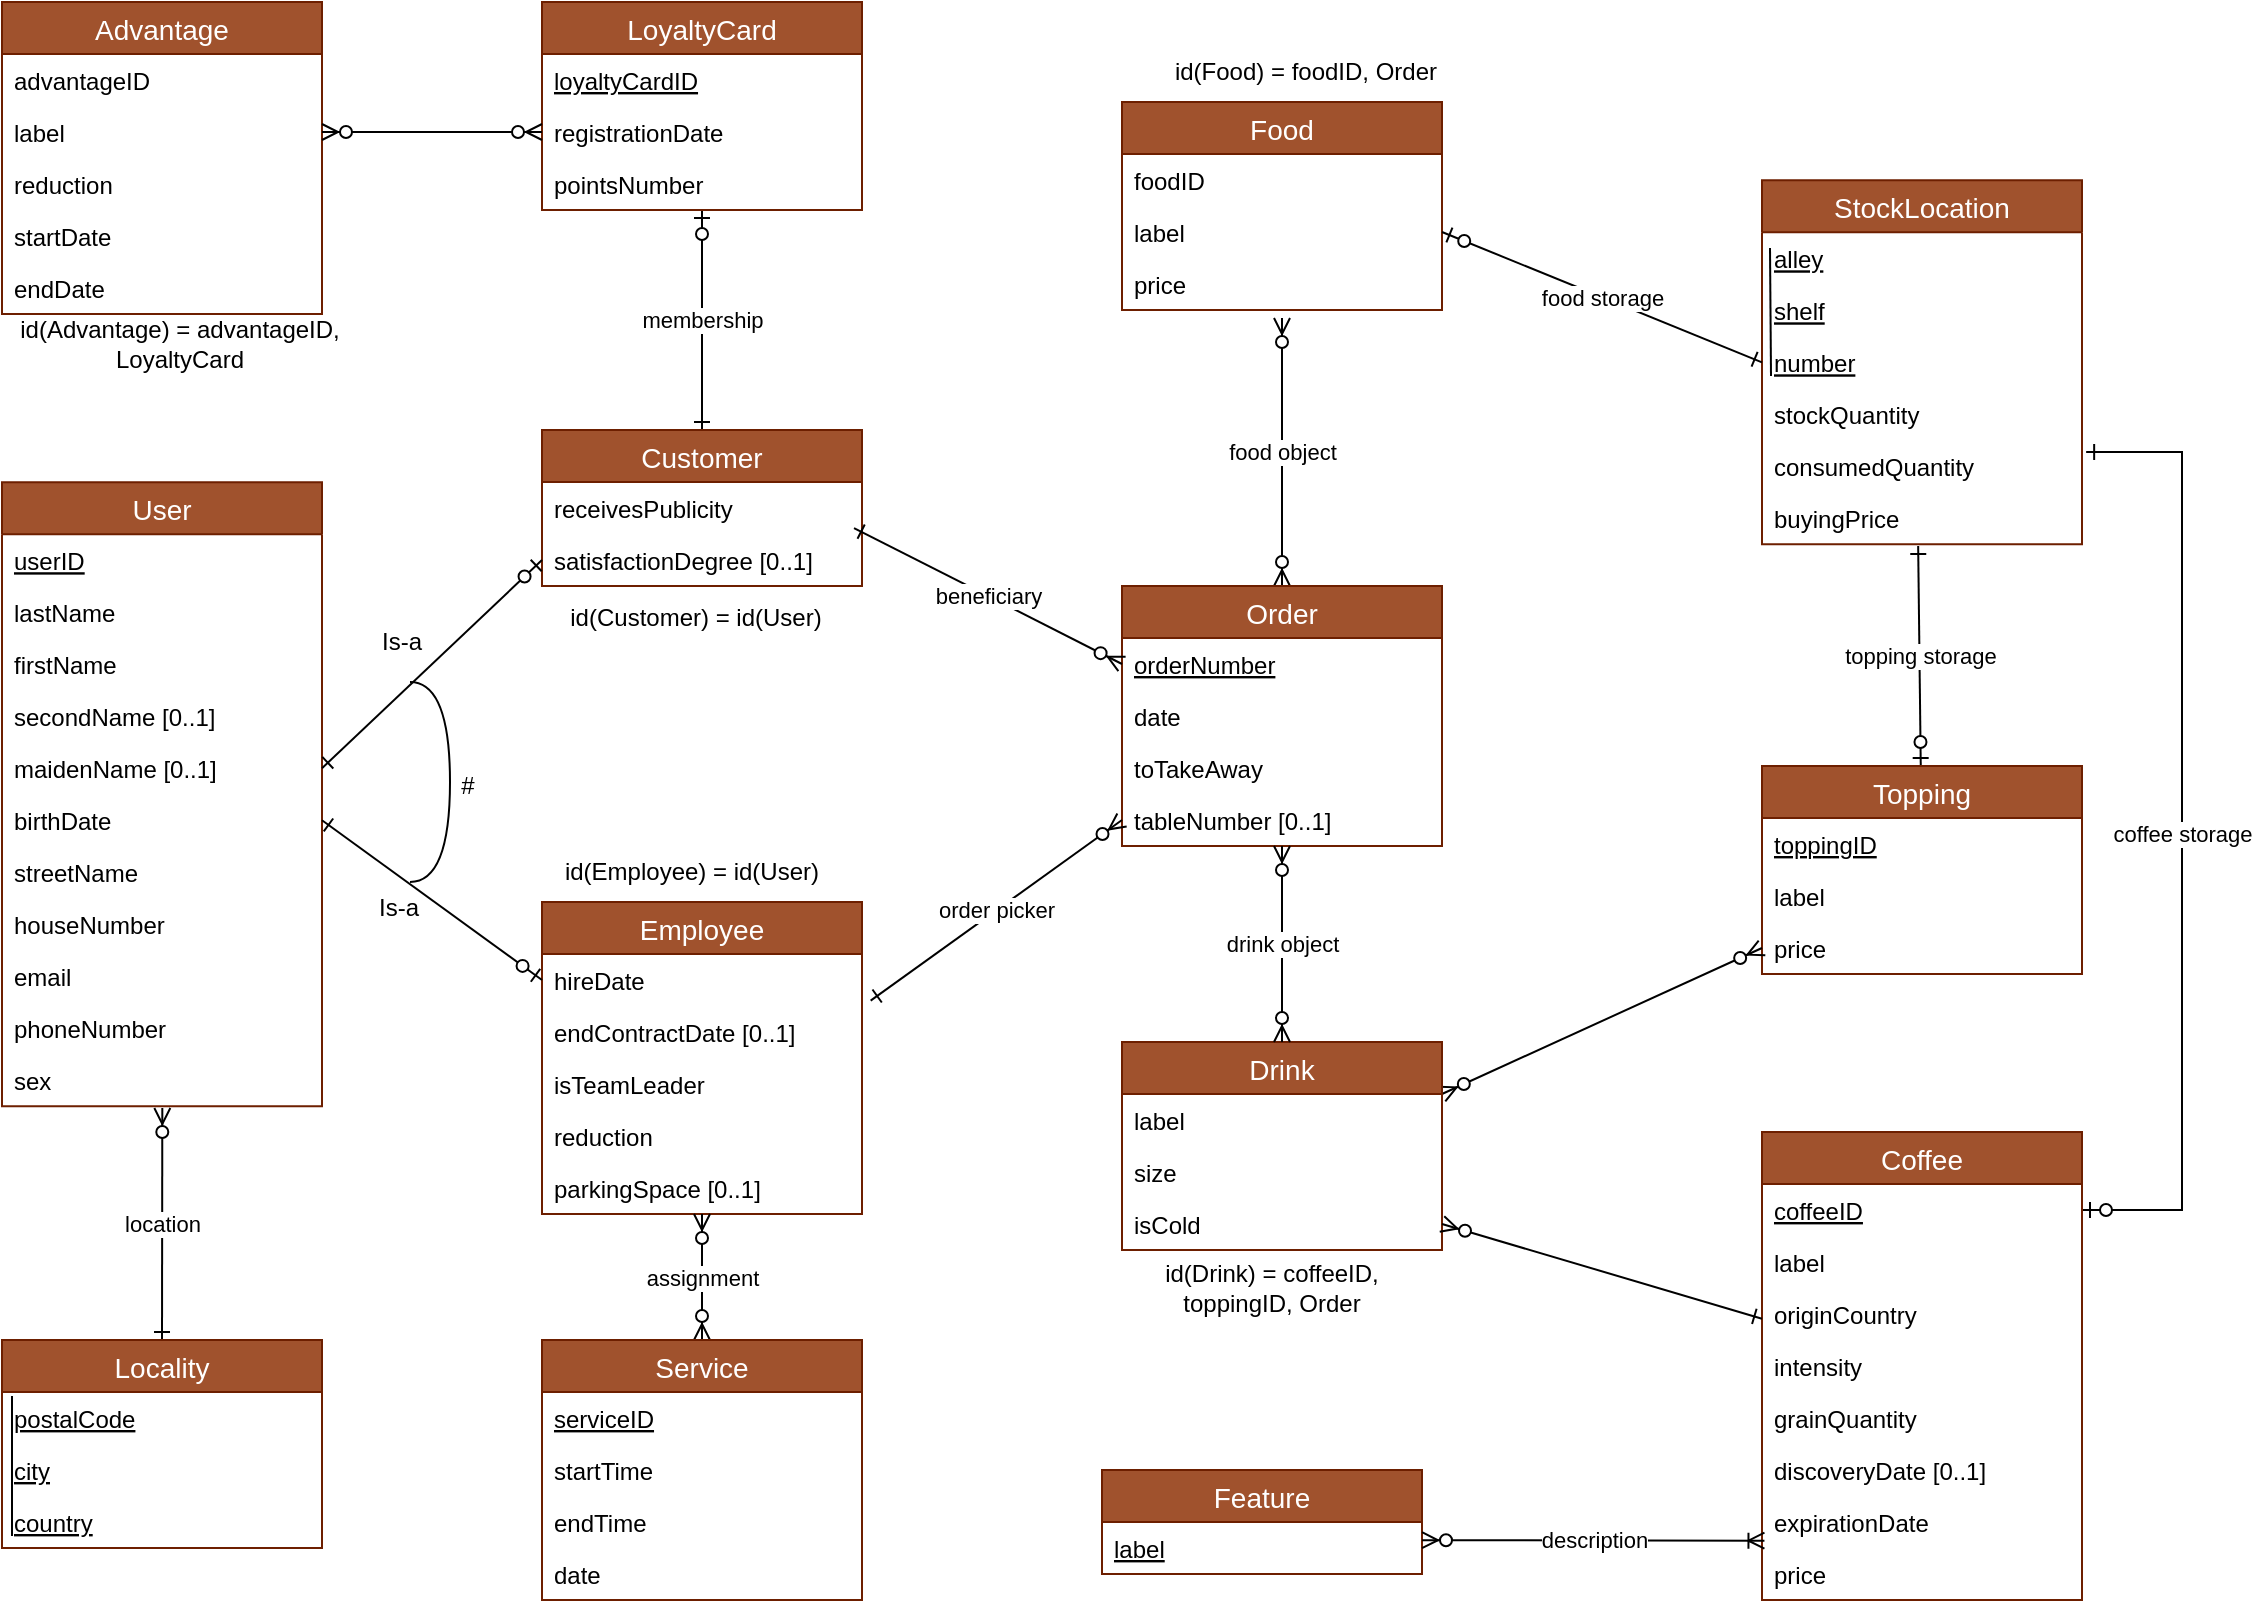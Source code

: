 <mxfile version="10.7.5" type="device"><diagram id="cqoaS8sN4eT0FMGVCEkI" name="Page-1"><mxGraphModel dx="2221" dy="824" grid="1" gridSize="10" guides="1" tooltips="1" connect="1" arrows="1" fold="1" page="1" pageScale="1" pageWidth="827" pageHeight="1169" math="0" shadow="0"><root><mxCell id="0"/><mxCell id="1" parent="0"/><mxCell id="b42VyX7tmaj3Mh8iOSEo-113" value="food object" style="edgeStyle=none;rounded=0;orthogonalLoop=1;jettySize=auto;html=1;startArrow=ERzeroToMany;startFill=1;endArrow=ERzeroToMany;endFill=1;" parent="1" edge="1"><mxGeometry relative="1" as="geometry"><mxPoint x="-160" y="412" as="sourcePoint"/><mxPoint x="-160" y="278" as="targetPoint"/></mxGeometry></mxCell><mxCell id="b42VyX7tmaj3Mh8iOSEo-1" value="Order" style="swimlane;fontStyle=0;childLayout=stackLayout;horizontal=1;startSize=26;fillColor=#a0522d;horizontalStack=0;resizeParent=1;resizeParentMax=0;resizeLast=0;collapsible=1;marginBottom=0;swimlaneFillColor=#ffffff;align=center;fontSize=14;strokeColor=#6D1F00;fontColor=#ffffff;" parent="1" vertex="1"><mxGeometry x="-240" y="412" width="160" height="130" as="geometry"/></mxCell><mxCell id="b42VyX7tmaj3Mh8iOSEo-2" value="orderNumber" style="text;strokeColor=none;fillColor=none;spacingLeft=4;spacingRight=4;overflow=hidden;rotatable=0;points=[[0,0.5],[1,0.5]];portConstraint=eastwest;fontSize=12;fontStyle=4" parent="b42VyX7tmaj3Mh8iOSEo-1" vertex="1"><mxGeometry y="26" width="160" height="26" as="geometry"/></mxCell><mxCell id="b42VyX7tmaj3Mh8iOSEo-3" value="date" style="text;strokeColor=none;fillColor=none;spacingLeft=4;spacingRight=4;overflow=hidden;rotatable=0;points=[[0,0.5],[1,0.5]];portConstraint=eastwest;fontSize=12;" parent="b42VyX7tmaj3Mh8iOSEo-1" vertex="1"><mxGeometry y="52" width="160" height="26" as="geometry"/></mxCell><mxCell id="b42VyX7tmaj3Mh8iOSEo-4" value="toTakeAway" style="text;strokeColor=none;fillColor=none;spacingLeft=4;spacingRight=4;overflow=hidden;rotatable=0;points=[[0,0.5],[1,0.5]];portConstraint=eastwest;fontSize=12;" parent="b42VyX7tmaj3Mh8iOSEo-1" vertex="1"><mxGeometry y="78" width="160" height="26" as="geometry"/></mxCell><mxCell id="b42VyX7tmaj3Mh8iOSEo-5" value="tableNumber [0..1]" style="text;strokeColor=none;fillColor=none;spacingLeft=4;spacingRight=4;overflow=hidden;rotatable=0;points=[[0,0.5],[1,0.5]];portConstraint=eastwest;fontSize=12;" parent="b42VyX7tmaj3Mh8iOSEo-1" vertex="1"><mxGeometry y="104" width="160" height="26" as="geometry"/></mxCell><mxCell id="b42VyX7tmaj3Mh8iOSEo-6" value="Food" style="swimlane;fontStyle=0;childLayout=stackLayout;horizontal=1;startSize=26;fillColor=#a0522d;horizontalStack=0;resizeParent=1;resizeParentMax=0;resizeLast=0;collapsible=1;marginBottom=0;swimlaneFillColor=#ffffff;align=center;fontSize=14;strokeColor=#6D1F00;fontColor=#ffffff;" parent="1" vertex="1"><mxGeometry x="-240" y="170" width="160" height="104" as="geometry"/></mxCell><mxCell id="b42VyX7tmaj3Mh8iOSEo-7" value="foodID" style="text;strokeColor=none;fillColor=none;spacingLeft=4;spacingRight=4;overflow=hidden;rotatable=0;points=[[0,0.5],[1,0.5]];portConstraint=eastwest;fontSize=12;fontStyle=0" parent="b42VyX7tmaj3Mh8iOSEo-6" vertex="1"><mxGeometry y="26" width="160" height="26" as="geometry"/></mxCell><mxCell id="b42VyX7tmaj3Mh8iOSEo-8" value="label" style="text;strokeColor=none;fillColor=none;spacingLeft=4;spacingRight=4;overflow=hidden;rotatable=0;points=[[0,0.5],[1,0.5]];portConstraint=eastwest;fontSize=12;" parent="b42VyX7tmaj3Mh8iOSEo-6" vertex="1"><mxGeometry y="52" width="160" height="26" as="geometry"/></mxCell><mxCell id="b42VyX7tmaj3Mh8iOSEo-9" value="price" style="text;strokeColor=none;fillColor=none;spacingLeft=4;spacingRight=4;overflow=hidden;rotatable=0;points=[[0,0.5],[1,0.5]];portConstraint=eastwest;fontSize=12;" parent="b42VyX7tmaj3Mh8iOSEo-6" vertex="1"><mxGeometry y="78" width="160" height="26" as="geometry"/></mxCell><mxCell id="b42VyX7tmaj3Mh8iOSEo-120" value="topping storage" style="edgeStyle=none;rounded=0;orthogonalLoop=1;jettySize=auto;html=1;entryX=0.488;entryY=1.032;entryDx=0;entryDy=0;entryPerimeter=0;startArrow=ERzeroToOne;startFill=1;endArrow=ERone;endFill=0;" parent="1" source="b42VyX7tmaj3Mh8iOSEo-10" target="b42VyX7tmaj3Mh8iOSEo-40" edge="1"><mxGeometry relative="1" as="geometry"/></mxCell><mxCell id="b42VyX7tmaj3Mh8iOSEo-10" value="Topping" style="swimlane;fontStyle=0;childLayout=stackLayout;horizontal=1;startSize=26;fillColor=#a0522d;horizontalStack=0;resizeParent=1;resizeParentMax=0;resizeLast=0;collapsible=1;marginBottom=0;swimlaneFillColor=#ffffff;align=center;fontSize=14;strokeColor=#6D1F00;fontColor=#ffffff;" parent="1" vertex="1"><mxGeometry x="80" y="502" width="160" height="104" as="geometry"/></mxCell><mxCell id="b42VyX7tmaj3Mh8iOSEo-11" value="toppingID" style="text;strokeColor=none;fillColor=none;spacingLeft=4;spacingRight=4;overflow=hidden;rotatable=0;points=[[0,0.5],[1,0.5]];portConstraint=eastwest;fontSize=12;fontStyle=4" parent="b42VyX7tmaj3Mh8iOSEo-10" vertex="1"><mxGeometry y="26" width="160" height="26" as="geometry"/></mxCell><mxCell id="b42VyX7tmaj3Mh8iOSEo-12" value="label" style="text;strokeColor=none;fillColor=none;spacingLeft=4;spacingRight=4;overflow=hidden;rotatable=0;points=[[0,0.5],[1,0.5]];portConstraint=eastwest;fontSize=12;" parent="b42VyX7tmaj3Mh8iOSEo-10" vertex="1"><mxGeometry y="52" width="160" height="26" as="geometry"/></mxCell><mxCell id="b42VyX7tmaj3Mh8iOSEo-13" value="price" style="text;strokeColor=none;fillColor=none;spacingLeft=4;spacingRight=4;overflow=hidden;rotatable=0;points=[[0,0.5],[1,0.5]];portConstraint=eastwest;fontSize=12;" parent="b42VyX7tmaj3Mh8iOSEo-10" vertex="1"><mxGeometry y="78" width="160" height="26" as="geometry"/></mxCell><mxCell id="b42VyX7tmaj3Mh8iOSEo-116" style="edgeStyle=none;rounded=0;orthogonalLoop=1;jettySize=auto;html=1;exitX=1;exitY=0.25;exitDx=0;exitDy=0;entryX=0;entryY=0.5;entryDx=0;entryDy=0;startArrow=ERzeroToMany;startFill=1;endArrow=ERzeroToMany;endFill=1;" parent="1" source="b42VyX7tmaj3Mh8iOSEo-15" target="b42VyX7tmaj3Mh8iOSEo-13" edge="1"><mxGeometry relative="1" as="geometry"/></mxCell><mxCell id="b42VyX7tmaj3Mh8iOSEo-15" value="Drink" style="swimlane;fontStyle=0;childLayout=stackLayout;horizontal=1;startSize=26;fillColor=#a0522d;horizontalStack=0;resizeParent=1;resizeParentMax=0;resizeLast=0;collapsible=1;marginBottom=0;swimlaneFillColor=#ffffff;align=center;fontSize=14;strokeColor=#6D1F00;fontColor=#ffffff;" parent="1" vertex="1"><mxGeometry x="-240" y="640" width="160" height="104" as="geometry"/></mxCell><mxCell id="b42VyX7tmaj3Mh8iOSEo-16" value="label" style="text;strokeColor=none;fillColor=none;spacingLeft=4;spacingRight=4;overflow=hidden;rotatable=0;points=[[0,0.5],[1,0.5]];portConstraint=eastwest;fontSize=12;" parent="b42VyX7tmaj3Mh8iOSEo-15" vertex="1"><mxGeometry y="26" width="160" height="26" as="geometry"/></mxCell><mxCell id="b42VyX7tmaj3Mh8iOSEo-17" value="size" style="text;strokeColor=none;fillColor=none;spacingLeft=4;spacingRight=4;overflow=hidden;rotatable=0;points=[[0,0.5],[1,0.5]];portConstraint=eastwest;fontSize=12;" parent="b42VyX7tmaj3Mh8iOSEo-15" vertex="1"><mxGeometry y="52" width="160" height="26" as="geometry"/></mxCell><mxCell id="b42VyX7tmaj3Mh8iOSEo-18" value="isCold" style="text;strokeColor=none;fillColor=none;spacingLeft=4;spacingRight=4;overflow=hidden;rotatable=0;points=[[0,0.5],[1,0.5]];portConstraint=eastwest;fontSize=12;" parent="b42VyX7tmaj3Mh8iOSEo-15" vertex="1"><mxGeometry y="78" width="160" height="26" as="geometry"/></mxCell><mxCell id="b42VyX7tmaj3Mh8iOSEo-121" value="coffee storage" style="edgeStyle=orthogonalEdgeStyle;rounded=0;orthogonalLoop=1;jettySize=auto;html=1;exitX=1;exitY=0.5;exitDx=0;exitDy=0;entryX=1.013;entryY=0.224;entryDx=0;entryDy=0;entryPerimeter=0;startArrow=ERzeroToOne;startFill=1;endArrow=ERone;endFill=0;" parent="1" source="b42VyX7tmaj3Mh8iOSEo-20" target="b42VyX7tmaj3Mh8iOSEo-39" edge="1"><mxGeometry relative="1" as="geometry"><Array as="points"><mxPoint x="290" y="724"/><mxPoint x="290" y="345"/></Array></mxGeometry></mxCell><mxCell id="b42VyX7tmaj3Mh8iOSEo-19" value="Coffee" style="swimlane;fontStyle=0;childLayout=stackLayout;horizontal=1;startSize=26;fillColor=#a0522d;horizontalStack=0;resizeParent=1;resizeParentMax=0;resizeLast=0;collapsible=1;marginBottom=0;swimlaneFillColor=#ffffff;align=center;fontSize=14;strokeColor=#6D1F00;fontColor=#ffffff;" parent="1" vertex="1"><mxGeometry x="80" y="685" width="160" height="234" as="geometry"/></mxCell><mxCell id="b42VyX7tmaj3Mh8iOSEo-20" value="coffeeID" style="text;strokeColor=none;fillColor=none;spacingLeft=4;spacingRight=4;overflow=hidden;rotatable=0;points=[[0,0.5],[1,0.5]];portConstraint=eastwest;fontSize=12;fontStyle=4" parent="b42VyX7tmaj3Mh8iOSEo-19" vertex="1"><mxGeometry y="26" width="160" height="26" as="geometry"/></mxCell><mxCell id="b42VyX7tmaj3Mh8iOSEo-21" value="label" style="text;strokeColor=none;fillColor=none;spacingLeft=4;spacingRight=4;overflow=hidden;rotatable=0;points=[[0,0.5],[1,0.5]];portConstraint=eastwest;fontSize=12;" parent="b42VyX7tmaj3Mh8iOSEo-19" vertex="1"><mxGeometry y="52" width="160" height="26" as="geometry"/></mxCell><mxCell id="b42VyX7tmaj3Mh8iOSEo-25" value="originCountry" style="text;strokeColor=none;fillColor=none;spacingLeft=4;spacingRight=4;overflow=hidden;rotatable=0;points=[[0,0.5],[1,0.5]];portConstraint=eastwest;fontSize=12;" parent="b42VyX7tmaj3Mh8iOSEo-19" vertex="1"><mxGeometry y="78" width="160" height="26" as="geometry"/></mxCell><mxCell id="b42VyX7tmaj3Mh8iOSEo-26" value="intensity" style="text;strokeColor=none;fillColor=none;spacingLeft=4;spacingRight=4;overflow=hidden;rotatable=0;points=[[0,0.5],[1,0.5]];portConstraint=eastwest;fontSize=12;" parent="b42VyX7tmaj3Mh8iOSEo-19" vertex="1"><mxGeometry y="104" width="160" height="26" as="geometry"/></mxCell><mxCell id="b42VyX7tmaj3Mh8iOSEo-27" value="grainQuantity" style="text;strokeColor=none;fillColor=none;spacingLeft=4;spacingRight=4;overflow=hidden;rotatable=0;points=[[0,0.5],[1,0.5]];portConstraint=eastwest;fontSize=12;" parent="b42VyX7tmaj3Mh8iOSEo-19" vertex="1"><mxGeometry y="130" width="160" height="26" as="geometry"/></mxCell><mxCell id="b42VyX7tmaj3Mh8iOSEo-28" value="discoveryDate [0..1]" style="text;strokeColor=none;fillColor=none;spacingLeft=4;spacingRight=4;overflow=hidden;rotatable=0;points=[[0,0.5],[1,0.5]];portConstraint=eastwest;fontSize=12;" parent="b42VyX7tmaj3Mh8iOSEo-19" vertex="1"><mxGeometry y="156" width="160" height="26" as="geometry"/></mxCell><mxCell id="b42VyX7tmaj3Mh8iOSEo-22" value="expirationDate" style="text;strokeColor=none;fillColor=none;spacingLeft=4;spacingRight=4;overflow=hidden;rotatable=0;points=[[0,0.5],[1,0.5]];portConstraint=eastwest;fontSize=12;" parent="b42VyX7tmaj3Mh8iOSEo-19" vertex="1"><mxGeometry y="182" width="160" height="26" as="geometry"/></mxCell><mxCell id="b42VyX7tmaj3Mh8iOSEo-29" value="price" style="text;strokeColor=none;fillColor=none;spacingLeft=4;spacingRight=4;overflow=hidden;rotatable=0;points=[[0,0.5],[1,0.5]];portConstraint=eastwest;fontSize=12;" parent="b42VyX7tmaj3Mh8iOSEo-19" vertex="1"><mxGeometry y="208" width="160" height="26" as="geometry"/></mxCell><mxCell id="b42VyX7tmaj3Mh8iOSEo-30" value="Feature" style="swimlane;fontStyle=0;childLayout=stackLayout;horizontal=1;startSize=26;fillColor=#a0522d;horizontalStack=0;resizeParent=1;resizeParentMax=0;resizeLast=0;collapsible=1;marginBottom=0;swimlaneFillColor=#ffffff;align=center;fontSize=14;strokeColor=#6D1F00;fontColor=#ffffff;" parent="1" vertex="1"><mxGeometry x="-250" y="854" width="160" height="52" as="geometry"/></mxCell><mxCell id="b42VyX7tmaj3Mh8iOSEo-31" value="label" style="text;strokeColor=none;fillColor=none;spacingLeft=4;spacingRight=4;overflow=hidden;rotatable=0;points=[[0,0.5],[1,0.5]];portConstraint=eastwest;fontSize=12;fontStyle=4" parent="b42VyX7tmaj3Mh8iOSEo-30" vertex="1"><mxGeometry y="26" width="160" height="26" as="geometry"/></mxCell><mxCell id="b42VyX7tmaj3Mh8iOSEo-34" value="StockLocation" style="swimlane;fontStyle=0;childLayout=stackLayout;horizontal=1;startSize=26;fillColor=#a0522d;horizontalStack=0;resizeParent=1;resizeParentMax=0;resizeLast=0;collapsible=1;marginBottom=0;swimlaneFillColor=#ffffff;align=center;fontSize=14;strokeColor=#6D1F00;fontColor=#ffffff;" parent="1" vertex="1"><mxGeometry x="80" y="209.167" width="160" height="182" as="geometry"/></mxCell><mxCell id="b42VyX7tmaj3Mh8iOSEo-35" value="alley" style="text;strokeColor=none;fillColor=none;spacingLeft=4;spacingRight=4;overflow=hidden;rotatable=0;points=[[0,0.5],[1,0.5]];portConstraint=eastwest;fontSize=12;fontStyle=4" parent="b42VyX7tmaj3Mh8iOSEo-34" vertex="1"><mxGeometry y="26" width="160" height="26" as="geometry"/></mxCell><mxCell id="b42VyX7tmaj3Mh8iOSEo-36" value="shelf" style="text;strokeColor=none;fillColor=none;spacingLeft=4;spacingRight=4;overflow=hidden;rotatable=0;points=[[0,0.5],[1,0.5]];portConstraint=eastwest;fontSize=12;fontStyle=4" parent="b42VyX7tmaj3Mh8iOSEo-34" vertex="1"><mxGeometry y="52" width="160" height="26" as="geometry"/></mxCell><mxCell id="b42VyX7tmaj3Mh8iOSEo-37" value="number" style="text;strokeColor=none;fillColor=none;spacingLeft=4;spacingRight=4;overflow=hidden;rotatable=0;points=[[0,0.5],[1,0.5]];portConstraint=eastwest;fontSize=12;fontStyle=4" parent="b42VyX7tmaj3Mh8iOSEo-34" vertex="1"><mxGeometry y="78" width="160" height="26" as="geometry"/></mxCell><mxCell id="b42VyX7tmaj3Mh8iOSEo-38" value="stockQuantity" style="text;strokeColor=none;fillColor=none;spacingLeft=4;spacingRight=4;overflow=hidden;rotatable=0;points=[[0,0.5],[1,0.5]];portConstraint=eastwest;fontSize=12;" parent="b42VyX7tmaj3Mh8iOSEo-34" vertex="1"><mxGeometry y="104" width="160" height="26" as="geometry"/></mxCell><mxCell id="b42VyX7tmaj3Mh8iOSEo-39" value="consumedQuantity" style="text;strokeColor=none;fillColor=none;spacingLeft=4;spacingRight=4;overflow=hidden;rotatable=0;points=[[0,0.5],[1,0.5]];portConstraint=eastwest;fontSize=12;" parent="b42VyX7tmaj3Mh8iOSEo-34" vertex="1"><mxGeometry y="130" width="160" height="26" as="geometry"/></mxCell><mxCell id="b42VyX7tmaj3Mh8iOSEo-40" value="buyingPrice" style="text;strokeColor=none;fillColor=none;spacingLeft=4;spacingRight=4;overflow=hidden;rotatable=0;points=[[0,0.5],[1,0.5]];portConstraint=eastwest;fontSize=12;" parent="b42VyX7tmaj3Mh8iOSEo-34" vertex="1"><mxGeometry y="156" width="160" height="26" as="geometry"/></mxCell><mxCell id="b42VyX7tmaj3Mh8iOSEo-44" value="id(Drink) = coffeeID, toppingID, Order" style="text;html=1;strokeColor=none;fillColor=none;align=center;verticalAlign=middle;whiteSpace=wrap;rounded=0;" parent="1" vertex="1"><mxGeometry x="-240" y="753" width="150" height="20" as="geometry"/></mxCell><mxCell id="b42VyX7tmaj3Mh8iOSEo-45" value="id(Food) = foodID, Order" style="text;html=1;strokeColor=none;fillColor=none;align=center;verticalAlign=middle;whiteSpace=wrap;rounded=0;" parent="1" vertex="1"><mxGeometry x="-243" y="145" width="190" height="20" as="geometry"/></mxCell><mxCell id="b42VyX7tmaj3Mh8iOSEo-55" value="User" style="swimlane;fontStyle=0;childLayout=stackLayout;horizontal=1;startSize=26;fillColor=#a0522d;horizontalStack=0;resizeParent=1;resizeParentMax=0;resizeLast=0;collapsible=1;marginBottom=0;swimlaneFillColor=#ffffff;align=center;fontSize=14;strokeColor=#6D1F00;fontColor=#ffffff;" parent="1" vertex="1"><mxGeometry x="-800" y="360.121" width="160" height="312" as="geometry"/></mxCell><mxCell id="b42VyX7tmaj3Mh8iOSEo-56" value="userID" style="text;strokeColor=none;fillColor=none;spacingLeft=4;spacingRight=4;overflow=hidden;rotatable=0;points=[[0,0.5],[1,0.5]];portConstraint=eastwest;fontSize=12;fontStyle=4" parent="b42VyX7tmaj3Mh8iOSEo-55" vertex="1"><mxGeometry y="26" width="160" height="26" as="geometry"/></mxCell><mxCell id="b42VyX7tmaj3Mh8iOSEo-57" value="lastName" style="text;strokeColor=none;fillColor=none;spacingLeft=4;spacingRight=4;overflow=hidden;rotatable=0;points=[[0,0.5],[1,0.5]];portConstraint=eastwest;fontSize=12;" parent="b42VyX7tmaj3Mh8iOSEo-55" vertex="1"><mxGeometry y="52" width="160" height="26" as="geometry"/></mxCell><mxCell id="b42VyX7tmaj3Mh8iOSEo-58" value="firstName" style="text;strokeColor=none;fillColor=none;spacingLeft=4;spacingRight=4;overflow=hidden;rotatable=0;points=[[0,0.5],[1,0.5]];portConstraint=eastwest;fontSize=12;" parent="b42VyX7tmaj3Mh8iOSEo-55" vertex="1"><mxGeometry y="78" width="160" height="26" as="geometry"/></mxCell><mxCell id="b42VyX7tmaj3Mh8iOSEo-59" value="secondName [0..1]" style="text;strokeColor=none;fillColor=none;spacingLeft=4;spacingRight=4;overflow=hidden;rotatable=0;points=[[0,0.5],[1,0.5]];portConstraint=eastwest;fontSize=12;" parent="b42VyX7tmaj3Mh8iOSEo-55" vertex="1"><mxGeometry y="104" width="160" height="26" as="geometry"/></mxCell><mxCell id="b42VyX7tmaj3Mh8iOSEo-67" value="maidenName [0..1]" style="text;strokeColor=none;fillColor=none;spacingLeft=4;spacingRight=4;overflow=hidden;rotatable=0;points=[[0,0.5],[1,0.5]];portConstraint=eastwest;fontSize=12;" parent="b42VyX7tmaj3Mh8iOSEo-55" vertex="1"><mxGeometry y="130" width="160" height="26" as="geometry"/></mxCell><mxCell id="b42VyX7tmaj3Mh8iOSEo-60" value="birthDate" style="text;strokeColor=none;fillColor=none;spacingLeft=4;spacingRight=4;overflow=hidden;rotatable=0;points=[[0,0.5],[1,0.5]];portConstraint=eastwest;fontSize=12;" parent="b42VyX7tmaj3Mh8iOSEo-55" vertex="1"><mxGeometry y="156" width="160" height="26" as="geometry"/></mxCell><mxCell id="b42VyX7tmaj3Mh8iOSEo-61" value="streetName" style="text;strokeColor=none;fillColor=none;spacingLeft=4;spacingRight=4;overflow=hidden;rotatable=0;points=[[0,0.5],[1,0.5]];portConstraint=eastwest;fontSize=12;" parent="b42VyX7tmaj3Mh8iOSEo-55" vertex="1"><mxGeometry y="182" width="160" height="26" as="geometry"/></mxCell><mxCell id="b42VyX7tmaj3Mh8iOSEo-62" value="houseNumber" style="text;strokeColor=none;fillColor=none;spacingLeft=4;spacingRight=4;overflow=hidden;rotatable=0;points=[[0,0.5],[1,0.5]];portConstraint=eastwest;fontSize=12;" parent="b42VyX7tmaj3Mh8iOSEo-55" vertex="1"><mxGeometry y="208" width="160" height="26" as="geometry"/></mxCell><mxCell id="b42VyX7tmaj3Mh8iOSEo-63" value="email" style="text;strokeColor=none;fillColor=none;spacingLeft=4;spacingRight=4;overflow=hidden;rotatable=0;points=[[0,0.5],[1,0.5]];portConstraint=eastwest;fontSize=12;" parent="b42VyX7tmaj3Mh8iOSEo-55" vertex="1"><mxGeometry y="234" width="160" height="26" as="geometry"/></mxCell><mxCell id="b42VyX7tmaj3Mh8iOSEo-64" value="phoneNumber" style="text;strokeColor=none;fillColor=none;spacingLeft=4;spacingRight=4;overflow=hidden;rotatable=0;points=[[0,0.5],[1,0.5]];portConstraint=eastwest;fontSize=12;" parent="b42VyX7tmaj3Mh8iOSEo-55" vertex="1"><mxGeometry y="260" width="160" height="26" as="geometry"/></mxCell><mxCell id="b42VyX7tmaj3Mh8iOSEo-66" value="sex" style="text;strokeColor=none;fillColor=none;spacingLeft=4;spacingRight=4;overflow=hidden;rotatable=0;points=[[0,0.5],[1,0.5]];portConstraint=eastwest;fontSize=12;" parent="b42VyX7tmaj3Mh8iOSEo-55" vertex="1"><mxGeometry y="286" width="160" height="26" as="geometry"/></mxCell><mxCell id="b42VyX7tmaj3Mh8iOSEo-128" value="location" style="edgeStyle=none;rounded=0;orthogonalLoop=1;jettySize=auto;html=1;exitX=0.5;exitY=0;exitDx=0;exitDy=0;entryX=0.501;entryY=1.034;entryDx=0;entryDy=0;entryPerimeter=0;startArrow=ERone;startFill=0;endArrow=ERzeroToMany;endFill=1;" parent="1" source="b42VyX7tmaj3Mh8iOSEo-68" target="b42VyX7tmaj3Mh8iOSEo-66" edge="1"><mxGeometry relative="1" as="geometry"/></mxCell><mxCell id="b42VyX7tmaj3Mh8iOSEo-68" value="Locality" style="swimlane;fontStyle=0;childLayout=stackLayout;horizontal=1;startSize=26;fillColor=#a0522d;horizontalStack=0;resizeParent=1;resizeParentMax=0;resizeLast=0;collapsible=1;marginBottom=0;swimlaneFillColor=#ffffff;align=center;fontSize=14;strokeColor=#6D1F00;fontColor=#ffffff;" parent="1" vertex="1"><mxGeometry x="-800" y="789" width="160" height="104" as="geometry"/></mxCell><mxCell id="b42VyX7tmaj3Mh8iOSEo-69" value="postalCode" style="text;strokeColor=none;fillColor=none;spacingLeft=4;spacingRight=4;overflow=hidden;rotatable=0;points=[[0,0.5],[1,0.5]];portConstraint=eastwest;fontSize=12;fontStyle=4" parent="b42VyX7tmaj3Mh8iOSEo-68" vertex="1"><mxGeometry y="26" width="160" height="26" as="geometry"/></mxCell><mxCell id="b42VyX7tmaj3Mh8iOSEo-70" value="city" style="text;strokeColor=none;fillColor=none;spacingLeft=4;spacingRight=4;overflow=hidden;rotatable=0;points=[[0,0.5],[1,0.5]];portConstraint=eastwest;fontSize=12;fontStyle=4" parent="b42VyX7tmaj3Mh8iOSEo-68" vertex="1"><mxGeometry y="52" width="160" height="26" as="geometry"/></mxCell><mxCell id="b42VyX7tmaj3Mh8iOSEo-129" value="" style="endArrow=none;html=1;" parent="b42VyX7tmaj3Mh8iOSEo-68" edge="1"><mxGeometry width="50" height="50" relative="1" as="geometry"><mxPoint x="5" y="98" as="sourcePoint"/><mxPoint x="5" y="28" as="targetPoint"/></mxGeometry></mxCell><mxCell id="b42VyX7tmaj3Mh8iOSEo-71" value="country" style="text;strokeColor=none;fillColor=none;spacingLeft=4;spacingRight=4;overflow=hidden;rotatable=0;points=[[0,0.5],[1,0.5]];portConstraint=eastwest;fontSize=12;fontStyle=4" parent="b42VyX7tmaj3Mh8iOSEo-68" vertex="1"><mxGeometry y="78" width="160" height="26" as="geometry"/></mxCell><mxCell id="b42VyX7tmaj3Mh8iOSEo-125" value="membership" style="edgeStyle=none;rounded=0;orthogonalLoop=1;jettySize=auto;html=1;exitX=0.5;exitY=0;exitDx=0;exitDy=0;startArrow=ERone;startFill=0;endArrow=ERzeroToOne;endFill=1;" parent="1" source="b42VyX7tmaj3Mh8iOSEo-72" target="b42VyX7tmaj3Mh8iOSEo-90" edge="1"><mxGeometry relative="1" as="geometry"/></mxCell><mxCell id="b42VyX7tmaj3Mh8iOSEo-72" value="Customer" style="swimlane;fontStyle=0;childLayout=stackLayout;horizontal=1;startSize=26;fillColor=#a0522d;horizontalStack=0;resizeParent=1;resizeParentMax=0;resizeLast=0;collapsible=1;marginBottom=0;swimlaneFillColor=#ffffff;align=center;fontSize=14;strokeColor=#6D1F00;fontColor=#ffffff;" parent="1" vertex="1"><mxGeometry x="-530" y="334" width="160" height="78" as="geometry"/></mxCell><mxCell id="b42VyX7tmaj3Mh8iOSEo-73" value="receivesPublicity" style="text;strokeColor=none;fillColor=none;spacingLeft=4;spacingRight=4;overflow=hidden;rotatable=0;points=[[0,0.5],[1,0.5]];portConstraint=eastwest;fontSize=12;" parent="b42VyX7tmaj3Mh8iOSEo-72" vertex="1"><mxGeometry y="26" width="160" height="26" as="geometry"/></mxCell><mxCell id="b42VyX7tmaj3Mh8iOSEo-74" value="satisfactionDegree [0..1]" style="text;strokeColor=none;fillColor=none;spacingLeft=4;spacingRight=4;overflow=hidden;rotatable=0;points=[[0,0.5],[1,0.5]];portConstraint=eastwest;fontSize=12;" parent="b42VyX7tmaj3Mh8iOSEo-72" vertex="1"><mxGeometry y="52" width="160" height="26" as="geometry"/></mxCell><mxCell id="b42VyX7tmaj3Mh8iOSEo-76" value="Employee" style="swimlane;fontStyle=0;childLayout=stackLayout;horizontal=1;startSize=26;fillColor=#a0522d;horizontalStack=0;resizeParent=1;resizeParentMax=0;resizeLast=0;collapsible=1;marginBottom=0;swimlaneFillColor=#ffffff;align=center;fontSize=14;strokeColor=#6D1F00;fontColor=#ffffff;" parent="1" vertex="1"><mxGeometry x="-530" y="570" width="160" height="156" as="geometry"/></mxCell><mxCell id="b42VyX7tmaj3Mh8iOSEo-77" value="hireDate" style="text;strokeColor=none;fillColor=none;spacingLeft=4;spacingRight=4;overflow=hidden;rotatable=0;points=[[0,0.5],[1,0.5]];portConstraint=eastwest;fontSize=12;" parent="b42VyX7tmaj3Mh8iOSEo-76" vertex="1"><mxGeometry y="26" width="160" height="26" as="geometry"/></mxCell><mxCell id="b42VyX7tmaj3Mh8iOSEo-80" value="endContractDate [0..1]" style="text;strokeColor=none;fillColor=none;spacingLeft=4;spacingRight=4;overflow=hidden;rotatable=0;points=[[0,0.5],[1,0.5]];portConstraint=eastwest;fontSize=12;" parent="b42VyX7tmaj3Mh8iOSEo-76" vertex="1"><mxGeometry y="52" width="160" height="26" as="geometry"/></mxCell><mxCell id="b42VyX7tmaj3Mh8iOSEo-78" value="isTeamLeader" style="text;strokeColor=none;fillColor=none;spacingLeft=4;spacingRight=4;overflow=hidden;rotatable=0;points=[[0,0.5],[1,0.5]];portConstraint=eastwest;fontSize=12;" parent="b42VyX7tmaj3Mh8iOSEo-76" vertex="1"><mxGeometry y="78" width="160" height="26" as="geometry"/></mxCell><mxCell id="b42VyX7tmaj3Mh8iOSEo-79" value="reduction" style="text;strokeColor=none;fillColor=none;spacingLeft=4;spacingRight=4;overflow=hidden;rotatable=0;points=[[0,0.5],[1,0.5]];portConstraint=eastwest;fontSize=12;" parent="b42VyX7tmaj3Mh8iOSEo-76" vertex="1"><mxGeometry y="104" width="160" height="26" as="geometry"/></mxCell><mxCell id="b42VyX7tmaj3Mh8iOSEo-81" value="parkingSpace [0..1]" style="text;strokeColor=none;fillColor=none;spacingLeft=4;spacingRight=4;overflow=hidden;rotatable=0;points=[[0,0.5],[1,0.5]];portConstraint=eastwest;fontSize=12;" parent="b42VyX7tmaj3Mh8iOSEo-76" vertex="1"><mxGeometry y="130" width="160" height="26" as="geometry"/></mxCell><mxCell id="b42VyX7tmaj3Mh8iOSEo-127" value="assignment" style="edgeStyle=none;rounded=0;orthogonalLoop=1;jettySize=auto;html=1;exitX=0.5;exitY=0;exitDx=0;exitDy=0;startArrow=ERzeroToMany;startFill=1;endArrow=ERzeroToMany;endFill=1;" parent="1" source="b42VyX7tmaj3Mh8iOSEo-82" target="b42VyX7tmaj3Mh8iOSEo-81" edge="1"><mxGeometry relative="1" as="geometry"/></mxCell><mxCell id="b42VyX7tmaj3Mh8iOSEo-82" value="Service" style="swimlane;fontStyle=0;childLayout=stackLayout;horizontal=1;startSize=26;fillColor=#a0522d;horizontalStack=0;resizeParent=1;resizeParentMax=0;resizeLast=0;collapsible=1;marginBottom=0;swimlaneFillColor=#ffffff;align=center;fontSize=14;strokeColor=#6D1F00;fontColor=#ffffff;" parent="1" vertex="1"><mxGeometry x="-530" y="789" width="160" height="130" as="geometry"/></mxCell><mxCell id="b42VyX7tmaj3Mh8iOSEo-83" value="serviceID" style="text;strokeColor=none;fillColor=none;spacingLeft=4;spacingRight=4;overflow=hidden;rotatable=0;points=[[0,0.5],[1,0.5]];portConstraint=eastwest;fontSize=12;fontStyle=4" parent="b42VyX7tmaj3Mh8iOSEo-82" vertex="1"><mxGeometry y="26" width="160" height="26" as="geometry"/></mxCell><mxCell id="b42VyX7tmaj3Mh8iOSEo-86" value="startTime" style="text;strokeColor=none;fillColor=none;spacingLeft=4;spacingRight=4;overflow=hidden;rotatable=0;points=[[0,0.5],[1,0.5]];portConstraint=eastwest;fontSize=12;" parent="b42VyX7tmaj3Mh8iOSEo-82" vertex="1"><mxGeometry y="52" width="160" height="26" as="geometry"/></mxCell><mxCell id="b42VyX7tmaj3Mh8iOSEo-84" value="endTime" style="text;strokeColor=none;fillColor=none;spacingLeft=4;spacingRight=4;overflow=hidden;rotatable=0;points=[[0,0.5],[1,0.5]];portConstraint=eastwest;fontSize=12;" parent="b42VyX7tmaj3Mh8iOSEo-82" vertex="1"><mxGeometry y="78" width="160" height="26" as="geometry"/></mxCell><mxCell id="b42VyX7tmaj3Mh8iOSEo-85" value="date" style="text;strokeColor=none;fillColor=none;spacingLeft=4;spacingRight=4;overflow=hidden;rotatable=0;points=[[0,0.5],[1,0.5]];portConstraint=eastwest;fontSize=12;" parent="b42VyX7tmaj3Mh8iOSEo-82" vertex="1"><mxGeometry y="104" width="160" height="26" as="geometry"/></mxCell><mxCell id="b42VyX7tmaj3Mh8iOSEo-87" value="LoyaltyCard" style="swimlane;fontStyle=0;childLayout=stackLayout;horizontal=1;startSize=26;fillColor=#a0522d;horizontalStack=0;resizeParent=1;resizeParentMax=0;resizeLast=0;collapsible=1;marginBottom=0;swimlaneFillColor=#ffffff;align=center;fontSize=14;strokeColor=#6D1F00;fontColor=#ffffff;" parent="1" vertex="1"><mxGeometry x="-530" y="120" width="160" height="104" as="geometry"/></mxCell><mxCell id="b42VyX7tmaj3Mh8iOSEo-88" value="loyaltyCardID" style="text;strokeColor=none;fillColor=none;spacingLeft=4;spacingRight=4;overflow=hidden;rotatable=0;points=[[0,0.5],[1,0.5]];portConstraint=eastwest;fontSize=12;fontStyle=4" parent="b42VyX7tmaj3Mh8iOSEo-87" vertex="1"><mxGeometry y="26" width="160" height="26" as="geometry"/></mxCell><mxCell id="b42VyX7tmaj3Mh8iOSEo-89" value="registrationDate" style="text;strokeColor=none;fillColor=none;spacingLeft=4;spacingRight=4;overflow=hidden;rotatable=0;points=[[0,0.5],[1,0.5]];portConstraint=eastwest;fontSize=12;" parent="b42VyX7tmaj3Mh8iOSEo-87" vertex="1"><mxGeometry y="52" width="160" height="26" as="geometry"/></mxCell><mxCell id="b42VyX7tmaj3Mh8iOSEo-90" value="pointsNumber" style="text;strokeColor=none;fillColor=none;spacingLeft=4;spacingRight=4;overflow=hidden;rotatable=0;points=[[0,0.5],[1,0.5]];portConstraint=eastwest;fontSize=12;" parent="b42VyX7tmaj3Mh8iOSEo-87" vertex="1"><mxGeometry y="78" width="160" height="26" as="geometry"/></mxCell><mxCell id="b42VyX7tmaj3Mh8iOSEo-91" value="Advantage" style="swimlane;fontStyle=0;childLayout=stackLayout;horizontal=1;startSize=26;fillColor=#a0522d;horizontalStack=0;resizeParent=1;resizeParentMax=0;resizeLast=0;collapsible=1;marginBottom=0;swimlaneFillColor=#ffffff;align=center;fontSize=14;strokeColor=#6D1F00;fontColor=#ffffff;" parent="1" vertex="1"><mxGeometry x="-800" y="120" width="160" height="156" as="geometry"/></mxCell><mxCell id="b42VyX7tmaj3Mh8iOSEo-92" value="advantageID" style="text;strokeColor=none;fillColor=none;spacingLeft=4;spacingRight=4;overflow=hidden;rotatable=0;points=[[0,0.5],[1,0.5]];portConstraint=eastwest;fontSize=12;" parent="b42VyX7tmaj3Mh8iOSEo-91" vertex="1"><mxGeometry y="26" width="160" height="26" as="geometry"/></mxCell><mxCell id="b42VyX7tmaj3Mh8iOSEo-93" value="label" style="text;strokeColor=none;fillColor=none;spacingLeft=4;spacingRight=4;overflow=hidden;rotatable=0;points=[[0,0.5],[1,0.5]];portConstraint=eastwest;fontSize=12;" parent="b42VyX7tmaj3Mh8iOSEo-91" vertex="1"><mxGeometry y="52" width="160" height="26" as="geometry"/></mxCell><mxCell id="b42VyX7tmaj3Mh8iOSEo-94" value="reduction" style="text;strokeColor=none;fillColor=none;spacingLeft=4;spacingRight=4;overflow=hidden;rotatable=0;points=[[0,0.5],[1,0.5]];portConstraint=eastwest;fontSize=12;" parent="b42VyX7tmaj3Mh8iOSEo-91" vertex="1"><mxGeometry y="78" width="160" height="26" as="geometry"/></mxCell><mxCell id="b42VyX7tmaj3Mh8iOSEo-101" value="startDate" style="text;strokeColor=none;fillColor=none;spacingLeft=4;spacingRight=4;overflow=hidden;rotatable=0;points=[[0,0.5],[1,0.5]];portConstraint=eastwest;fontSize=12;" parent="b42VyX7tmaj3Mh8iOSEo-91" vertex="1"><mxGeometry y="104" width="160" height="26" as="geometry"/></mxCell><mxCell id="b42VyX7tmaj3Mh8iOSEo-102" value="endDate" style="text;strokeColor=none;fillColor=none;spacingLeft=4;spacingRight=4;overflow=hidden;rotatable=0;points=[[0,0.5],[1,0.5]];portConstraint=eastwest;fontSize=12;" parent="b42VyX7tmaj3Mh8iOSEo-91" vertex="1"><mxGeometry y="130" width="160" height="26" as="geometry"/></mxCell><mxCell id="b42VyX7tmaj3Mh8iOSEo-114" value="drink object" style="edgeStyle=none;rounded=0;orthogonalLoop=1;jettySize=auto;html=1;startArrow=ERzeroToMany;startFill=1;endArrow=ERzeroToMany;endFill=1;" parent="1" source="b42VyX7tmaj3Mh8iOSEo-5" target="b42VyX7tmaj3Mh8iOSEo-15" edge="1"><mxGeometry relative="1" as="geometry"/></mxCell><mxCell id="b42VyX7tmaj3Mh8iOSEo-115" style="edgeStyle=none;rounded=0;orthogonalLoop=1;jettySize=auto;html=1;exitX=1;exitY=0.5;exitDx=0;exitDy=0;startArrow=ERzeroToMany;startFill=1;endArrow=ERone;endFill=0;" parent="1" source="b42VyX7tmaj3Mh8iOSEo-18" target="b42VyX7tmaj3Mh8iOSEo-19" edge="1"><mxGeometry relative="1" as="geometry"/></mxCell><mxCell id="b42VyX7tmaj3Mh8iOSEo-117" value="food storage" style="edgeStyle=none;rounded=0;orthogonalLoop=1;jettySize=auto;html=1;exitX=1;exitY=0.5;exitDx=0;exitDy=0;entryX=0;entryY=0.5;entryDx=0;entryDy=0;startArrow=ERzeroToOne;startFill=1;endArrow=ERone;endFill=0;" parent="1" source="b42VyX7tmaj3Mh8iOSEo-8" target="b42VyX7tmaj3Mh8iOSEo-37" edge="1"><mxGeometry relative="1" as="geometry"/></mxCell><mxCell id="b42VyX7tmaj3Mh8iOSEo-119" value="" style="endArrow=none;html=1;" parent="1" edge="1"><mxGeometry width="50" height="50" relative="1" as="geometry"><mxPoint x="84.5" y="307" as="sourcePoint"/><mxPoint x="84" y="243" as="targetPoint"/></mxGeometry></mxCell><mxCell id="b42VyX7tmaj3Mh8iOSEo-122" value="description" style="edgeStyle=none;rounded=0;orthogonalLoop=1;jettySize=auto;html=1;exitX=0.008;exitY=1.014;exitDx=0;exitDy=0;startArrow=ERoneToMany;startFill=0;endArrow=ERzeroToMany;endFill=1;exitPerimeter=0;" parent="1" edge="1"><mxGeometry relative="1" as="geometry"><mxPoint x="81.235" y="889.353" as="sourcePoint"/><mxPoint x="-90" y="889.112" as="targetPoint"/></mxGeometry></mxCell><mxCell id="b42VyX7tmaj3Mh8iOSEo-123" value="beneficiary" style="edgeStyle=none;rounded=0;orthogonalLoop=1;jettySize=auto;html=1;exitX=0;exitY=0.5;exitDx=0;exitDy=0;entryX=0.975;entryY=-0.115;entryDx=0;entryDy=0;entryPerimeter=0;startArrow=ERzeroToMany;startFill=1;endArrow=ERone;endFill=0;" parent="1" source="b42VyX7tmaj3Mh8iOSEo-2" target="b42VyX7tmaj3Mh8iOSEo-74" edge="1"><mxGeometry relative="1" as="geometry"/></mxCell><mxCell id="b42VyX7tmaj3Mh8iOSEo-124" value="order picker" style="edgeStyle=none;rounded=0;orthogonalLoop=1;jettySize=auto;html=1;exitX=0;exitY=0.5;exitDx=0;exitDy=0;entryX=1.027;entryY=0.897;entryDx=0;entryDy=0;entryPerimeter=0;startArrow=ERzeroToMany;startFill=1;endArrow=ERone;endFill=0;" parent="1" source="b42VyX7tmaj3Mh8iOSEo-5" target="b42VyX7tmaj3Mh8iOSEo-77" edge="1"><mxGeometry relative="1" as="geometry"/></mxCell><mxCell id="b42VyX7tmaj3Mh8iOSEo-126" value="" style="edgeStyle=none;rounded=0;orthogonalLoop=1;jettySize=auto;html=1;exitX=0;exitY=0.5;exitDx=0;exitDy=0;entryX=1;entryY=0.5;entryDx=0;entryDy=0;startArrow=ERzeroToMany;startFill=1;endArrow=ERzeroToMany;endFill=1;" parent="1" source="b42VyX7tmaj3Mh8iOSEo-89" target="b42VyX7tmaj3Mh8iOSEo-93" edge="1"><mxGeometry relative="1" as="geometry"/></mxCell><mxCell id="b42VyX7tmaj3Mh8iOSEo-130" style="edgeStyle=none;rounded=0;orthogonalLoop=1;jettySize=auto;html=1;exitX=0;exitY=0.5;exitDx=0;exitDy=0;entryX=1;entryY=0.5;entryDx=0;entryDy=0;startArrow=ERzeroToOne;startFill=1;endArrow=ERone;endFill=0;" parent="1" source="b42VyX7tmaj3Mh8iOSEo-74" target="b42VyX7tmaj3Mh8iOSEo-67" edge="1"><mxGeometry relative="1" as="geometry"/></mxCell><mxCell id="b42VyX7tmaj3Mh8iOSEo-131" style="edgeStyle=none;rounded=0;orthogonalLoop=1;jettySize=auto;html=1;exitX=0;exitY=0.5;exitDx=0;exitDy=0;entryX=1;entryY=0.5;entryDx=0;entryDy=0;startArrow=ERzeroToOne;startFill=1;endArrow=ERone;endFill=0;" parent="1" source="b42VyX7tmaj3Mh8iOSEo-77" target="b42VyX7tmaj3Mh8iOSEo-60" edge="1"><mxGeometry relative="1" as="geometry"/></mxCell><mxCell id="b42VyX7tmaj3Mh8iOSEo-132" value="" style="shape=requiredInterface;html=1;verticalLabelPosition=bottom;" parent="1" vertex="1"><mxGeometry x="-596" y="460" width="20" height="100" as="geometry"/></mxCell><mxCell id="b42VyX7tmaj3Mh8iOSEo-133" value="#" style="text;html=1;strokeColor=none;fillColor=none;align=center;verticalAlign=middle;whiteSpace=wrap;rounded=0;" parent="1" vertex="1"><mxGeometry x="-577" y="502" width="20" height="20" as="geometry"/></mxCell><mxCell id="b42VyX7tmaj3Mh8iOSEo-134" value="id(Customer) = id(User)" style="text;html=1;strokeColor=none;fillColor=none;align=center;verticalAlign=middle;whiteSpace=wrap;rounded=0;" parent="1" vertex="1"><mxGeometry x="-518" y="418" width="130" height="20" as="geometry"/></mxCell><mxCell id="b42VyX7tmaj3Mh8iOSEo-135" value="id(Employee) = id(User)" style="text;html=1;strokeColor=none;fillColor=none;align=center;verticalAlign=middle;whiteSpace=wrap;rounded=0;" parent="1" vertex="1"><mxGeometry x="-530" y="545" width="150" height="20" as="geometry"/></mxCell><mxCell id="b42VyX7tmaj3Mh8iOSEo-136" value="id(Advantage) = advantageID, LoyaltyCard" style="text;html=1;strokeColor=none;fillColor=none;align=center;verticalAlign=middle;whiteSpace=wrap;rounded=0;" parent="1" vertex="1"><mxGeometry x="-801" y="281" width="180" height="20" as="geometry"/></mxCell><mxCell id="b42VyX7tmaj3Mh8iOSEo-141" value="Is-a" style="text;html=1;strokeColor=none;fillColor=none;align=center;verticalAlign=middle;whiteSpace=wrap;rounded=0;direction=west;" parent="1" vertex="1"><mxGeometry x="-623" y="565" width="43" height="16" as="geometry"/></mxCell><mxCell id="b42VyX7tmaj3Mh8iOSEo-142" value="Is-a" style="text;html=1;strokeColor=none;fillColor=none;align=center;verticalAlign=middle;whiteSpace=wrap;rounded=0;" parent="1" vertex="1"><mxGeometry x="-620" y="430" width="40" height="20" as="geometry"/></mxCell></root></mxGraphModel></diagram></mxfile>